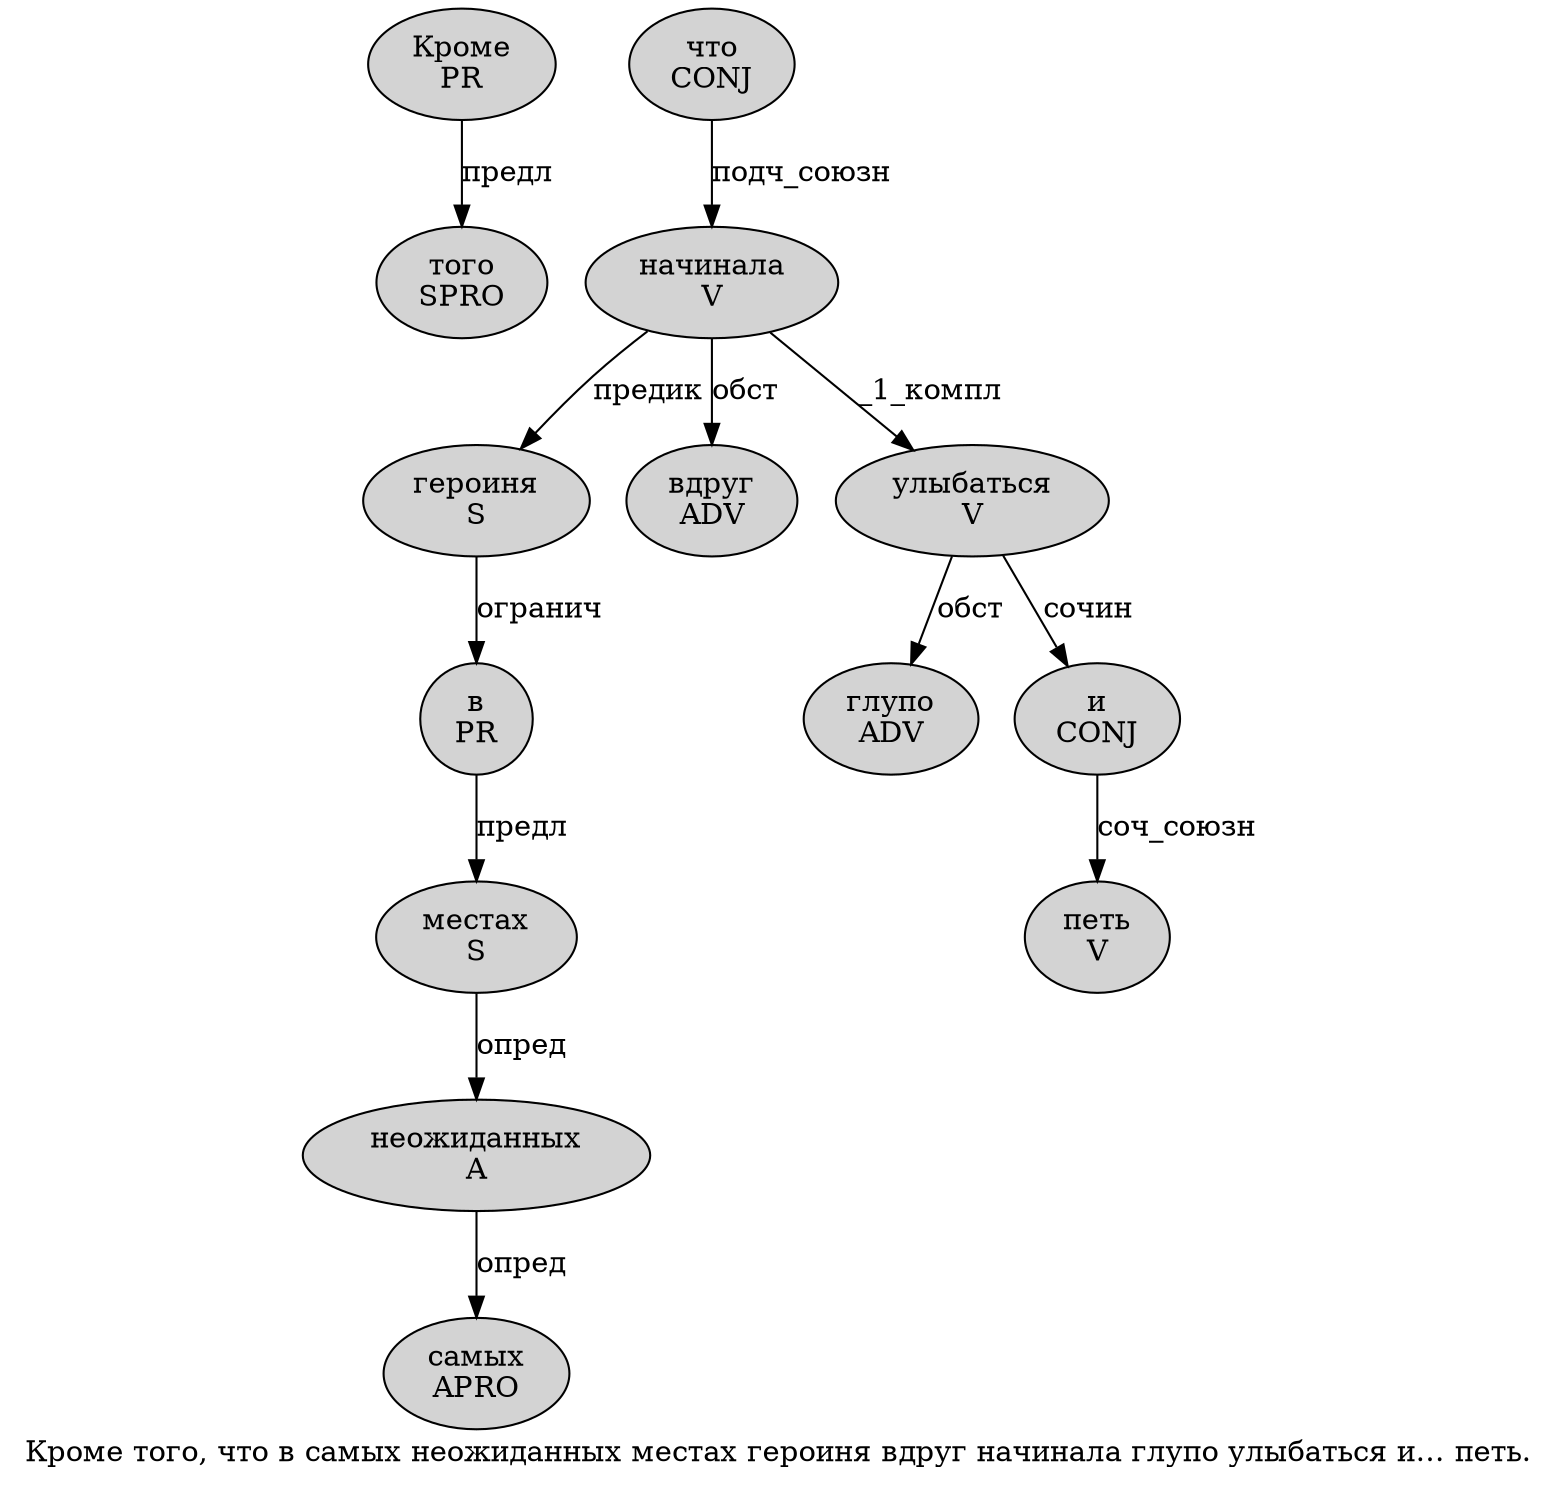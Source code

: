 digraph SENTENCE_2319 {
	graph [label="Кроме того, что в самых неожиданных местах героиня вдруг начинала глупо улыбаться и… петь."]
	node [style=filled]
		0 [label="Кроме
PR" color="" fillcolor=lightgray penwidth=1 shape=ellipse]
		1 [label="того
SPRO" color="" fillcolor=lightgray penwidth=1 shape=ellipse]
		3 [label="что
CONJ" color="" fillcolor=lightgray penwidth=1 shape=ellipse]
		4 [label="в
PR" color="" fillcolor=lightgray penwidth=1 shape=ellipse]
		5 [label="самых
APRO" color="" fillcolor=lightgray penwidth=1 shape=ellipse]
		6 [label="неожиданных
A" color="" fillcolor=lightgray penwidth=1 shape=ellipse]
		7 [label="местах
S" color="" fillcolor=lightgray penwidth=1 shape=ellipse]
		8 [label="героиня
S" color="" fillcolor=lightgray penwidth=1 shape=ellipse]
		9 [label="вдруг
ADV" color="" fillcolor=lightgray penwidth=1 shape=ellipse]
		10 [label="начинала
V" color="" fillcolor=lightgray penwidth=1 shape=ellipse]
		11 [label="глупо
ADV" color="" fillcolor=lightgray penwidth=1 shape=ellipse]
		12 [label="улыбаться
V" color="" fillcolor=lightgray penwidth=1 shape=ellipse]
		13 [label="и
CONJ" color="" fillcolor=lightgray penwidth=1 shape=ellipse]
		15 [label="петь
V" color="" fillcolor=lightgray penwidth=1 shape=ellipse]
			0 -> 1 [label="предл"]
			3 -> 10 [label="подч_союзн"]
			7 -> 6 [label="опред"]
			6 -> 5 [label="опред"]
			13 -> 15 [label="соч_союзн"]
			4 -> 7 [label="предл"]
			10 -> 8 [label="предик"]
			10 -> 9 [label="обст"]
			10 -> 12 [label="_1_компл"]
			12 -> 11 [label="обст"]
			12 -> 13 [label="сочин"]
			8 -> 4 [label="огранич"]
}